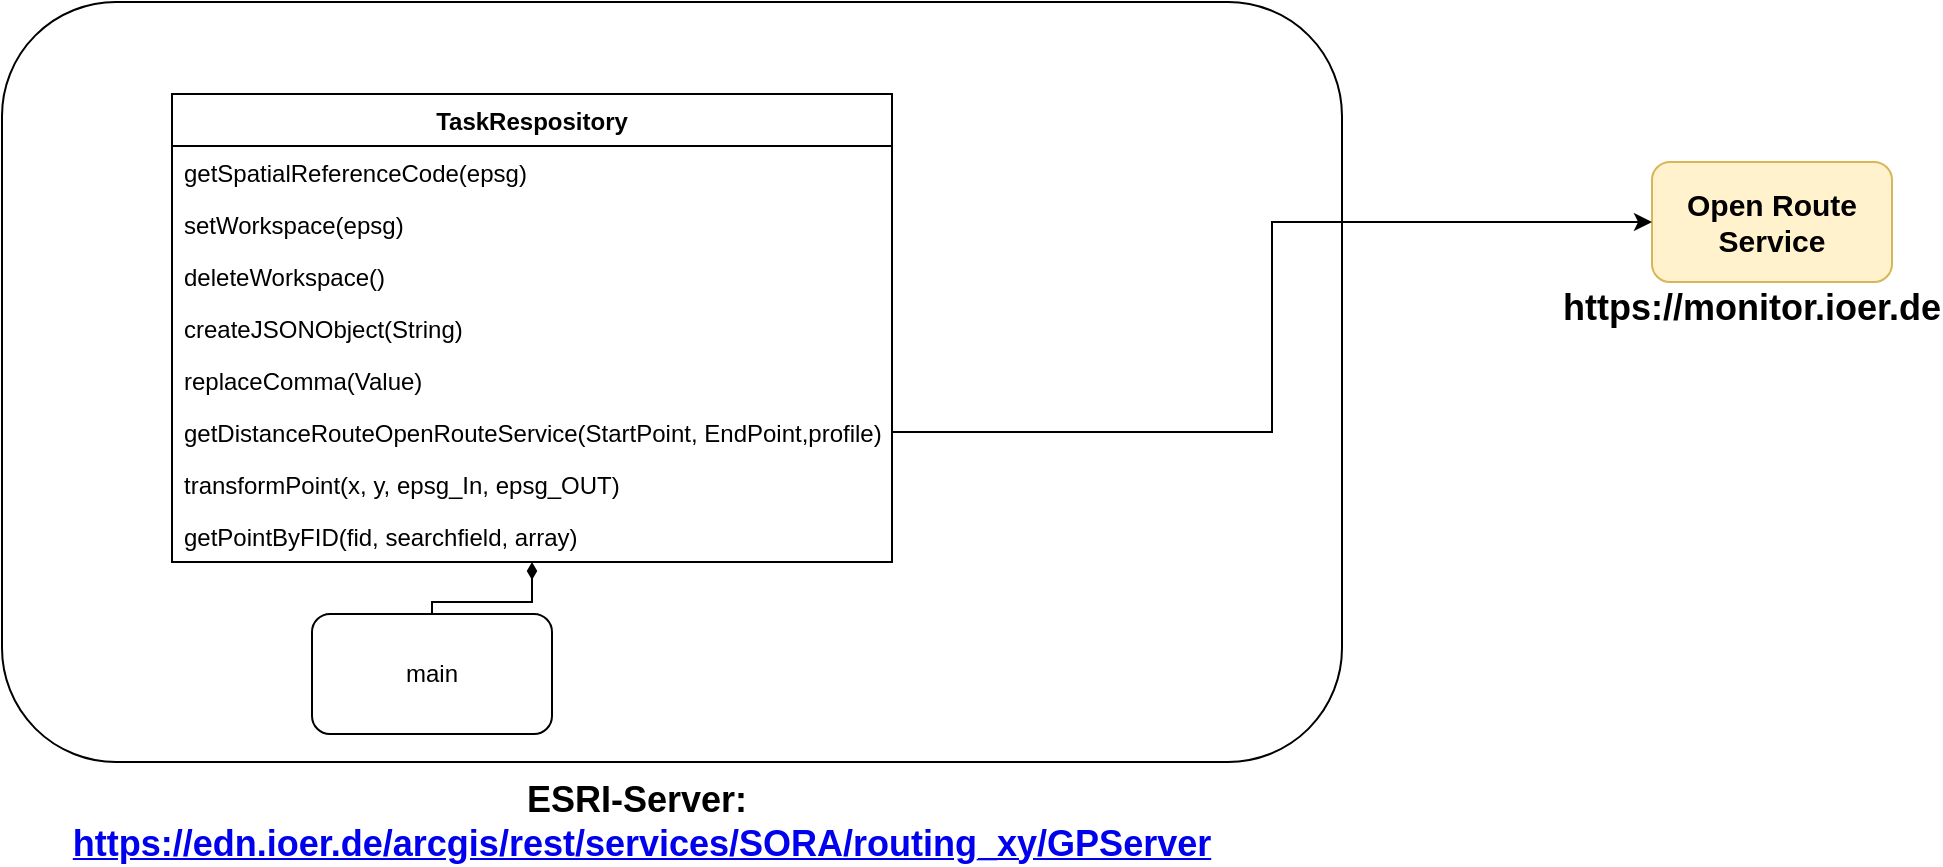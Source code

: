 <mxfile version="10.8.0" type="device"><diagram id="8WZsyQC7kAATMgX_5-wK" name="Seite-1"><mxGraphModel dx="1394" dy="-321" grid="1" gridSize="10" guides="1" tooltips="1" connect="1" arrows="1" fold="1" page="1" pageScale="1" pageWidth="827" pageHeight="1169" math="0" shadow="0"><root><mxCell id="0"/><mxCell id="1" parent="0"/><mxCell id="WaNpxah9HHjwJRVtmm9I-1" value="Open Route Service" style="rounded=1;whiteSpace=wrap;html=1;fillColor=#fff2cc;strokeColor=#d6b656;fontSize=15;fontStyle=1" vertex="1" parent="1"><mxGeometry x="1650" y="1320" width="120" height="60" as="geometry"/></mxCell><mxCell id="WaNpxah9HHjwJRVtmm9I-2" value="https://monitor.ioer.de" style="text;html=1;strokeColor=none;fillColor=none;align=center;verticalAlign=middle;whiteSpace=wrap;rounded=0;fontSize=18;fontStyle=1" vertex="1" parent="1"><mxGeometry x="1680" y="1383" width="40" height="20" as="geometry"/></mxCell><mxCell id="WaNpxah9HHjwJRVtmm9I-3" value="" style="rounded=1;whiteSpace=wrap;html=1;" vertex="1" parent="1"><mxGeometry x="825" y="1240" width="670" height="380" as="geometry"/></mxCell><mxCell id="WaNpxah9HHjwJRVtmm9I-4" value="main" style="rounded=1;whiteSpace=wrap;html=1;" vertex="1" parent="1"><mxGeometry x="980" y="1546" width="120" height="60" as="geometry"/></mxCell><mxCell id="WaNpxah9HHjwJRVtmm9I-5" style="edgeStyle=orthogonalEdgeStyle;rounded=0;orthogonalLoop=1;jettySize=auto;html=1;startArrow=diamondThin;startFill=1;endArrow=none;endFill=0;strokeWidth=1;fontSize=2;" edge="1" parent="1" source="WaNpxah9HHjwJRVtmm9I-6" target="WaNpxah9HHjwJRVtmm9I-4"><mxGeometry relative="1" as="geometry"/></mxCell><mxCell id="WaNpxah9HHjwJRVtmm9I-6" value="TaskRespository" style="swimlane;fontStyle=1;align=center;verticalAlign=top;childLayout=stackLayout;horizontal=1;startSize=26;horizontalStack=0;resizeParent=1;resizeParentMax=0;resizeLast=0;collapsible=1;marginBottom=0;" vertex="1" parent="1"><mxGeometry x="910" y="1286" width="360" height="234" as="geometry"/></mxCell><mxCell id="WaNpxah9HHjwJRVtmm9I-7" value="getSpatialReferenceCode(epsg)" style="text;strokeColor=none;fillColor=none;align=left;verticalAlign=top;spacingLeft=4;spacingRight=4;overflow=hidden;rotatable=0;points=[[0,0.5],[1,0.5]];portConstraint=eastwest;" vertex="1" parent="WaNpxah9HHjwJRVtmm9I-6"><mxGeometry y="26" width="360" height="26" as="geometry"/></mxCell><mxCell id="WaNpxah9HHjwJRVtmm9I-8" value="setWorkspace(epsg)" style="text;strokeColor=none;fillColor=none;align=left;verticalAlign=top;spacingLeft=4;spacingRight=4;overflow=hidden;rotatable=0;points=[[0,0.5],[1,0.5]];portConstraint=eastwest;" vertex="1" parent="WaNpxah9HHjwJRVtmm9I-6"><mxGeometry y="52" width="360" height="26" as="geometry"/></mxCell><mxCell id="WaNpxah9HHjwJRVtmm9I-9" value="deleteWorkspace()" style="text;strokeColor=none;fillColor=none;align=left;verticalAlign=top;spacingLeft=4;spacingRight=4;overflow=hidden;rotatable=0;points=[[0,0.5],[1,0.5]];portConstraint=eastwest;" vertex="1" parent="WaNpxah9HHjwJRVtmm9I-6"><mxGeometry y="78" width="360" height="26" as="geometry"/></mxCell><mxCell id="WaNpxah9HHjwJRVtmm9I-10" value="createJSONObject(String)" style="text;strokeColor=none;fillColor=none;align=left;verticalAlign=top;spacingLeft=4;spacingRight=4;overflow=hidden;rotatable=0;points=[[0,0.5],[1,0.5]];portConstraint=eastwest;" vertex="1" parent="WaNpxah9HHjwJRVtmm9I-6"><mxGeometry y="104" width="360" height="26" as="geometry"/></mxCell><mxCell id="WaNpxah9HHjwJRVtmm9I-11" value="replaceComma(Value)" style="text;strokeColor=none;fillColor=none;align=left;verticalAlign=top;spacingLeft=4;spacingRight=4;overflow=hidden;rotatable=0;points=[[0,0.5],[1,0.5]];portConstraint=eastwest;" vertex="1" parent="WaNpxah9HHjwJRVtmm9I-6"><mxGeometry y="130" width="360" height="26" as="geometry"/></mxCell><mxCell id="WaNpxah9HHjwJRVtmm9I-12" value="getDistanceRouteOpenRouteService(StartPoint, EndPoint,profile)" style="text;strokeColor=none;fillColor=none;align=left;verticalAlign=top;spacingLeft=4;spacingRight=4;overflow=hidden;rotatable=0;points=[[0,0.5],[1,0.5]];portConstraint=eastwest;" vertex="1" parent="WaNpxah9HHjwJRVtmm9I-6"><mxGeometry y="156" width="360" height="26" as="geometry"/></mxCell><mxCell id="WaNpxah9HHjwJRVtmm9I-13" value="transformPoint(x, y, epsg_In, epsg_OUT)" style="text;strokeColor=none;fillColor=none;align=left;verticalAlign=top;spacingLeft=4;spacingRight=4;overflow=hidden;rotatable=0;points=[[0,0.5],[1,0.5]];portConstraint=eastwest;" vertex="1" parent="WaNpxah9HHjwJRVtmm9I-6"><mxGeometry y="182" width="360" height="26" as="geometry"/></mxCell><mxCell id="WaNpxah9HHjwJRVtmm9I-14" value="getPointByFID(fid, searchfield, array)" style="text;strokeColor=none;fillColor=none;align=left;verticalAlign=top;spacingLeft=4;spacingRight=4;overflow=hidden;rotatable=0;points=[[0,0.5],[1,0.5]];portConstraint=eastwest;" vertex="1" parent="WaNpxah9HHjwJRVtmm9I-6"><mxGeometry y="208" width="360" height="26" as="geometry"/></mxCell><mxCell id="WaNpxah9HHjwJRVtmm9I-15" value="ESRI-Server:&amp;nbsp;&lt;br&gt;&lt;a href=&quot;https://edn.ioer.de:6443/arcgis/rest/services/SORA/routing_xy/GPServer&quot;&gt;https://edn.ioer.de/arcgis/rest/services/SORA/routing_xy/GPServer&lt;/a&gt;&lt;br&gt;" style="text;html=1;strokeColor=none;fillColor=none;align=center;verticalAlign=middle;whiteSpace=wrap;rounded=0;fontSize=18;fontStyle=1" vertex="1" parent="1"><mxGeometry x="880" y="1640" width="530" height="20" as="geometry"/></mxCell><mxCell id="WaNpxah9HHjwJRVtmm9I-16" style="edgeStyle=orthogonalEdgeStyle;rounded=0;orthogonalLoop=1;jettySize=auto;html=1;exitX=1;exitY=0.5;exitDx=0;exitDy=0;entryX=0;entryY=0.5;entryDx=0;entryDy=0;" edge="1" parent="1" source="WaNpxah9HHjwJRVtmm9I-12" target="WaNpxah9HHjwJRVtmm9I-1"><mxGeometry relative="1" as="geometry"/></mxCell></root></mxGraphModel></diagram></mxfile>